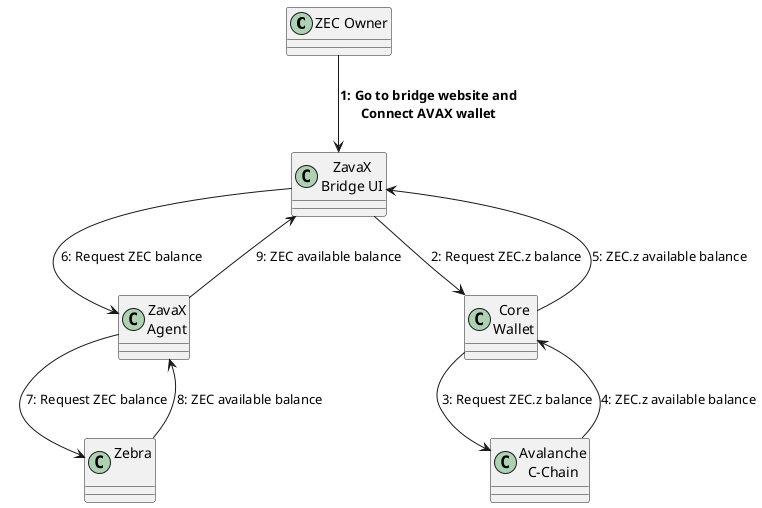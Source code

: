 @startuml "Maintain ZavaX Wardens Communication A"
top to bottom direction

class "ZEC Owner" as ZH
class "ZavaX\nBridge UI" as UI
class "Core\nWallet" as MC
class "ZavaX\nAgent" as ZA 
class "Zebra\n" as Z
class "Avalanche\nC-Chain" as CC 


ZH -down-> UI : **1: Go to bridge website and**\n**Connect AVAX wallet**
UI -down-> MC : 2: Request ZEC.z balance
MC -down-> CC : 3: Request ZEC.z balance
CC -up-> MC : 4: ZEC.z available balance
MC -up-> UI : 5: ZEC.z available balance
UI -down-> ZA : 6: Request ZEC balance
ZA -down-> Z : 7: Request ZEC balance
Z -up-> ZA : 8: ZEC available balance
ZA -up-> UI : 9: ZEC available balance

@enduml